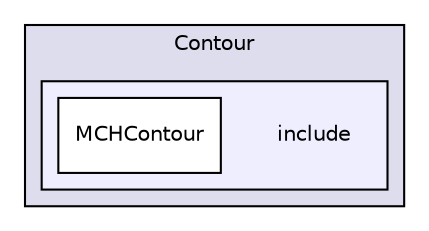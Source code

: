 digraph "/home/travis/build/AliceO2Group/AliceO2/Detectors/MUON/MCH/Contour/include" {
  bgcolor=transparent;
  compound=true
  node [ fontsize="10", fontname="Helvetica"];
  edge [ labelfontsize="10", labelfontname="Helvetica"];
  subgraph clusterdir_f53aaea7b1f4a3d2e21e52645ea2576d {
    graph [ bgcolor="#ddddee", pencolor="black", label="Contour" fontname="Helvetica", fontsize="10", URL="dir_f53aaea7b1f4a3d2e21e52645ea2576d.html"]
  subgraph clusterdir_9f2188374d0b116536386373a4be906b {
    graph [ bgcolor="#eeeeff", pencolor="black", label="" URL="dir_9f2188374d0b116536386373a4be906b.html"];
    dir_9f2188374d0b116536386373a4be906b [shape=plaintext label="include"];
    dir_1bfc6f55dbc555b2c5b8a61d4e34668f [shape=box label="MCHContour" color="black" fillcolor="white" style="filled" URL="dir_1bfc6f55dbc555b2c5b8a61d4e34668f.html"];
  }
  }
}
